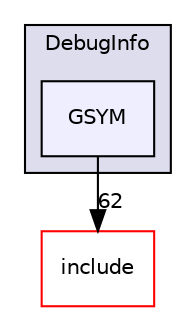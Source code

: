 digraph "lib/DebugInfo/GSYM" {
  bgcolor=transparent;
  compound=true
  node [ fontsize="10", fontname="Helvetica"];
  edge [ labelfontsize="10", labelfontname="Helvetica"];
  subgraph clusterdir_fd055cdb294ed2abe541ad964f928ab2 {
    graph [ bgcolor="#ddddee", pencolor="black", label="DebugInfo" fontname="Helvetica", fontsize="10", URL="dir_fd055cdb294ed2abe541ad964f928ab2.html"]
  dir_8110ef27c9ac87d52d408bb9bdfb9cb3 [shape=box, label="GSYM", style="filled", fillcolor="#eeeeff", pencolor="black", URL="dir_8110ef27c9ac87d52d408bb9bdfb9cb3.html"];
  }
  dir_d44c64559bbebec7f509842c48db8b23 [shape=box label="include" color="red" URL="dir_d44c64559bbebec7f509842c48db8b23.html"];
  dir_8110ef27c9ac87d52d408bb9bdfb9cb3->dir_d44c64559bbebec7f509842c48db8b23 [headlabel="62", labeldistance=1.5 headhref="dir_000046_000001.html"];
}
